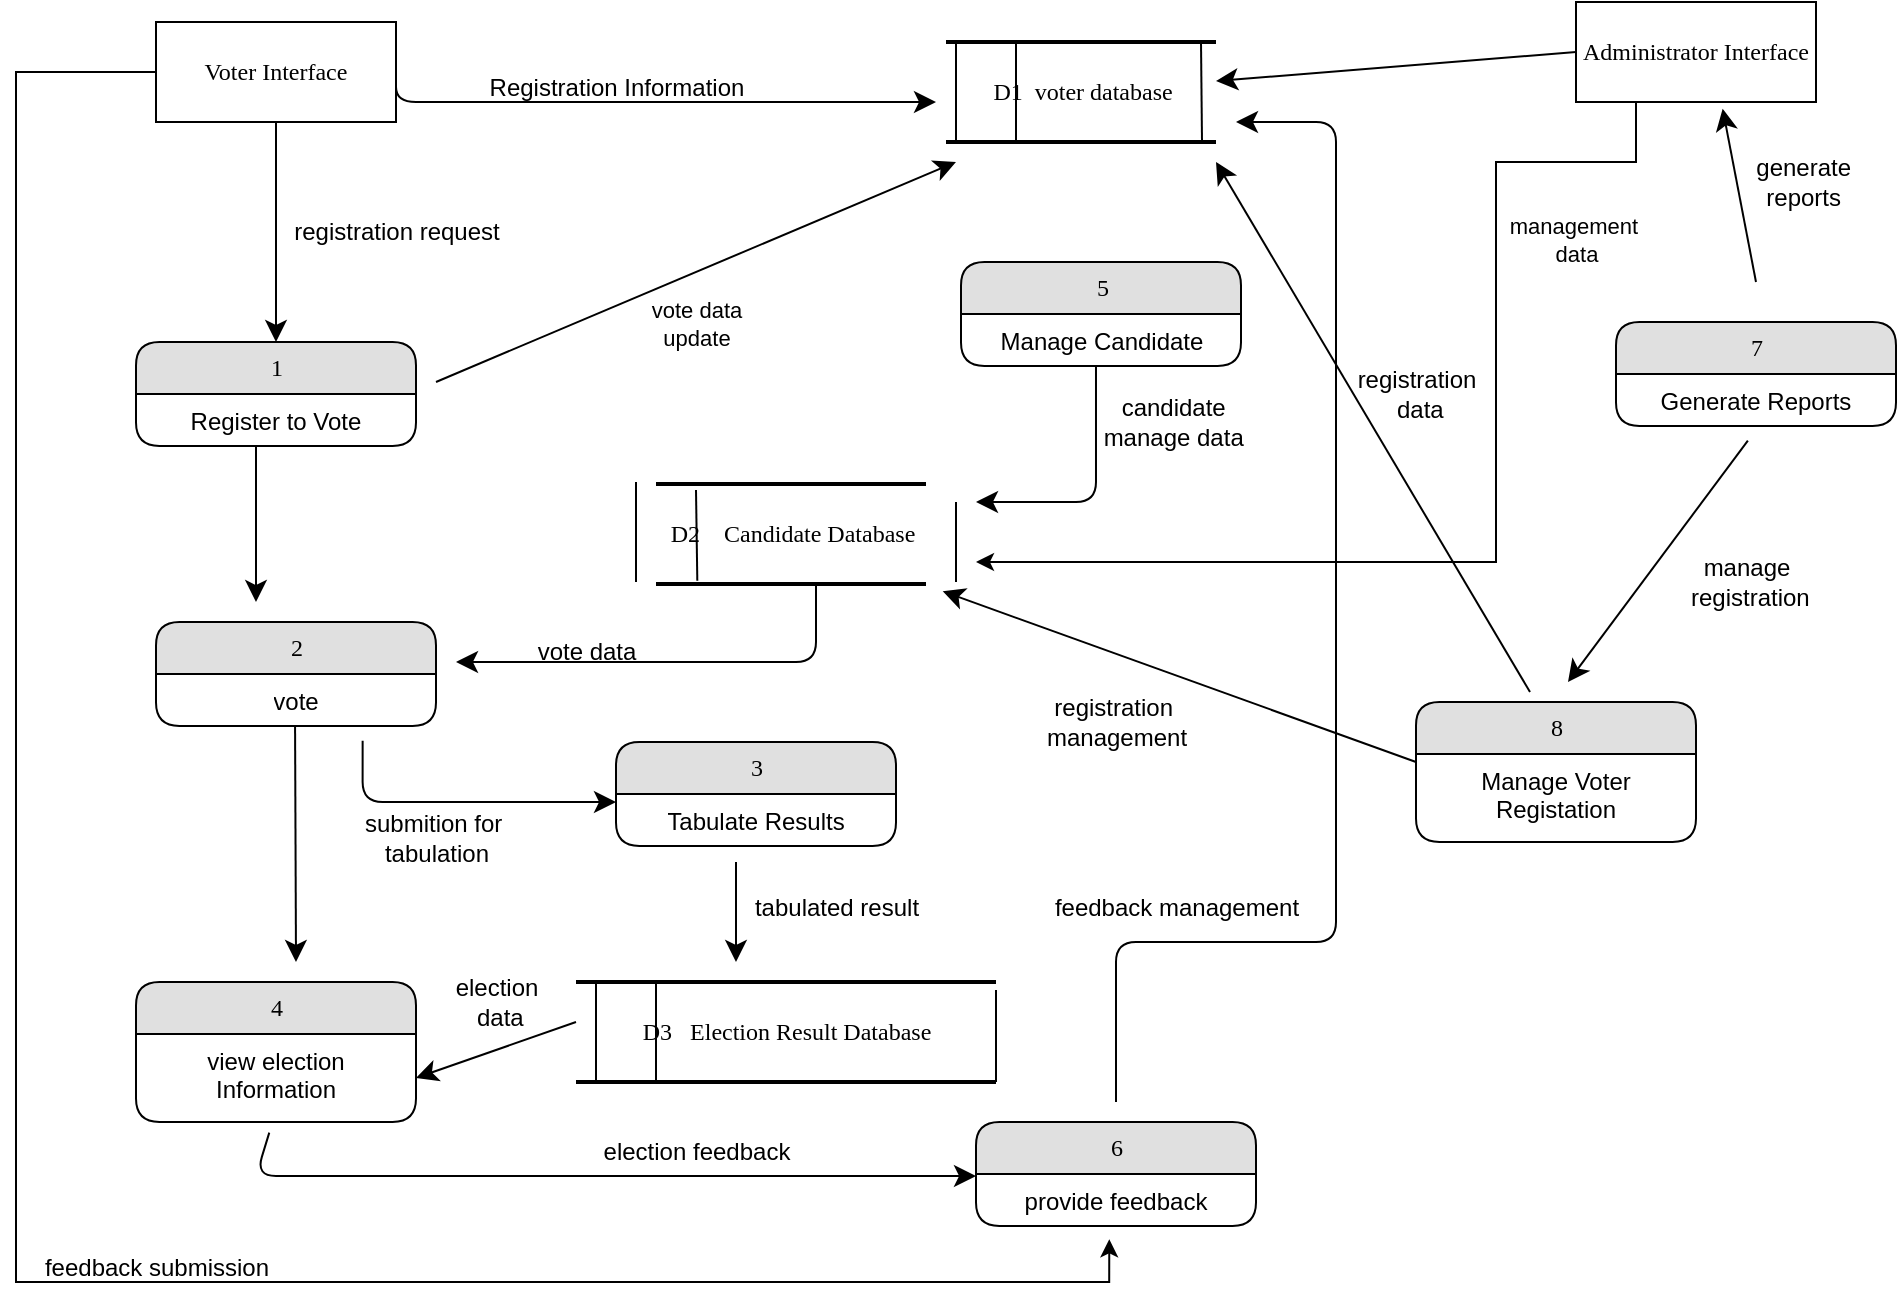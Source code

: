 <mxfile version="24.4.2" type="github">
  <diagram name="Page-1" id="52a04d89-c75d-2922-d76d-85b35f80e030">
    <mxGraphModel dx="1302" dy="940" grid="1" gridSize="10" guides="1" tooltips="1" connect="1" arrows="1" fold="1" page="1" pageScale="1" pageWidth="1100" pageHeight="850" background="none" math="0" shadow="0">
      <root>
        <mxCell id="0" />
        <mxCell id="1" parent="0" />
        <mxCell id="21ea969265ad0168-30" value="D1&amp;nbsp; voter database" style="html=1;rounded=0;shadow=0;comic=0;labelBackgroundColor=none;strokeWidth=2;fontFamily=Verdana;fontSize=12;align=center;shape=mxgraph.ios7ui.horLines;" parent="1" vertex="1">
          <mxGeometry x="475" y="30" width="135" height="50" as="geometry" />
        </mxCell>
        <mxCell id="2UmMn3ZnA122WLp2YLbe-1" style="edgeStyle=orthogonalEdgeStyle;rounded=0;orthogonalLoop=1;jettySize=auto;html=1;exitX=0.25;exitY=1;exitDx=0;exitDy=0;" edge="1" parent="1" source="17472293e6e8944d-29">
          <mxGeometry relative="1" as="geometry">
            <mxPoint x="490" y="290" as="targetPoint" />
            <mxPoint x="752.5" y="100" as="sourcePoint" />
            <Array as="points">
              <mxPoint x="820" y="90" />
              <mxPoint x="750" y="90" />
              <mxPoint x="750" y="290" />
            </Array>
          </mxGeometry>
        </mxCell>
        <mxCell id="2UmMn3ZnA122WLp2YLbe-20" value="management&amp;nbsp;&lt;div&gt;data&lt;/div&gt;" style="edgeLabel;html=1;align=center;verticalAlign=middle;resizable=0;points=[];" vertex="1" connectable="0" parent="2UmMn3ZnA122WLp2YLbe-1">
          <mxGeometry x="-0.467" y="4" relative="1" as="geometry">
            <mxPoint x="36" y="-10" as="offset" />
          </mxGeometry>
        </mxCell>
        <mxCell id="17472293e6e8944d-4" value="D2&amp;nbsp; &amp;nbsp; Candidate Database" style="html=1;rounded=0;shadow=0;comic=0;labelBackgroundColor=none;strokeWidth=2;fontFamily=Verdana;fontSize=12;align=center;shape=mxgraph.ios7ui.horLines;" parent="1" vertex="1">
          <mxGeometry x="330" y="251" width="135" height="50" as="geometry" />
        </mxCell>
        <mxCell id="17472293e6e8944d-29" value="Administrator Interface" style="whiteSpace=wrap;html=1;rounded=0;shadow=0;comic=0;labelBackgroundColor=none;strokeWidth=1;fontFamily=Verdana;fontSize=12;align=center;" parent="1" vertex="1">
          <mxGeometry x="790" y="10" width="120" height="50" as="geometry" />
        </mxCell>
        <mxCell id="1fdf3b25b50cf41e-27" style="edgeStyle=none;html=1;labelBackgroundColor=none;startFill=0;startSize=8;endFill=1;endSize=8;fontFamily=Verdana;fontSize=12;" parent="1" source="17472293e6e8944d-30" target="1fdf3b25b50cf41e-1" edge="1">
          <mxGeometry relative="1" as="geometry" />
        </mxCell>
        <mxCell id="17472293e6e8944d-30" value="Voter Interface" style="whiteSpace=wrap;html=1;rounded=0;shadow=0;comic=0;labelBackgroundColor=none;strokeWidth=1;fontFamily=Verdana;fontSize=12;align=center;" parent="1" vertex="1">
          <mxGeometry x="80" y="20" width="120" height="50" as="geometry" />
        </mxCell>
        <mxCell id="1fdf3b25b50cf41e-28" style="edgeStyle=none;html=1;labelBackgroundColor=none;startFill=0;startSize=8;endFill=1;endSize=8;fontFamily=Verdana;fontSize=12;exitX=0;exitY=0.5;exitDx=0;exitDy=0;" parent="1" source="17472293e6e8944d-29" target="21ea969265ad0168-30" edge="1">
          <mxGeometry relative="1" as="geometry">
            <mxPoint x="750" y="60" as="targetPoint" />
          </mxGeometry>
        </mxCell>
        <mxCell id="1fdf3b25b50cf41e-29" style="edgeStyle=none;html=1;labelBackgroundColor=none;startFill=0;startSize=8;endFill=1;endSize=8;fontFamily=Verdana;fontSize=12;" parent="1" edge="1">
          <mxGeometry relative="1" as="geometry">
            <mxPoint x="220" y="200" as="sourcePoint" />
            <mxPoint x="480" y="90" as="targetPoint" />
          </mxGeometry>
        </mxCell>
        <mxCell id="2UmMn3ZnA122WLp2YLbe-21" value="vote data&lt;div&gt;update&lt;/div&gt;" style="edgeLabel;html=1;align=center;verticalAlign=middle;resizable=0;points=[];" vertex="1" connectable="0" parent="1fdf3b25b50cf41e-29">
          <mxGeometry x="-0.082" y="-3" relative="1" as="geometry">
            <mxPoint x="9" y="18" as="offset" />
          </mxGeometry>
        </mxCell>
        <mxCell id="1fdf3b25b50cf41e-38" style="edgeStyle=orthogonalEdgeStyle;html=1;labelBackgroundColor=none;startFill=0;startSize=8;endFill=1;endSize=8;fontFamily=Verdana;fontSize=12;exitX=1;exitY=0.5;exitDx=0;exitDy=0;" parent="1" source="17472293e6e8944d-30" edge="1">
          <mxGeometry relative="1" as="geometry">
            <Array as="points">
              <mxPoint x="200" y="60" />
            </Array>
            <mxPoint x="340.0" y="110" as="sourcePoint" />
            <mxPoint x="470" y="60" as="targetPoint" />
          </mxGeometry>
        </mxCell>
        <mxCell id="1fdf3b25b50cf41e-1" value="1" style="swimlane;html=1;fontStyle=0;childLayout=stackLayout;horizontal=1;startSize=26;fillColor=#e0e0e0;horizontalStack=0;resizeParent=1;resizeLast=0;collapsible=1;marginBottom=0;swimlaneFillColor=#ffffff;align=center;rounded=1;shadow=0;comic=0;labelBackgroundColor=none;strokeWidth=1;fontFamily=Verdana;fontSize=12" parent="1" vertex="1">
          <mxGeometry x="70" y="180" width="140" height="52" as="geometry" />
        </mxCell>
        <mxCell id="1fdf3b25b50cf41e-2" value="Register to Vote" style="text;html=1;strokeColor=none;fillColor=none;spacingLeft=4;spacingRight=4;whiteSpace=wrap;overflow=hidden;rotatable=0;points=[[0,0.5],[1,0.5]];portConstraint=eastwest;align=center;" parent="1fdf3b25b50cf41e-1" vertex="1">
          <mxGeometry y="26" width="140" height="26" as="geometry" />
        </mxCell>
        <mxCell id="1fdf3b25b50cf41e-6" value="D3&amp;nbsp; &amp;nbsp;Election Result Database" style="html=1;rounded=0;shadow=0;comic=0;labelBackgroundColor=none;strokeWidth=2;fontFamily=Verdana;fontSize=12;align=center;shape=mxgraph.ios7ui.horLines;" parent="1" vertex="1">
          <mxGeometry x="290" y="500" width="210" height="50" as="geometry" />
        </mxCell>
        <mxCell id="1fdf3b25b50cf41e-35" style="edgeStyle=none;html=1;labelBackgroundColor=none;startFill=0;startSize=8;endFill=1;endSize=8;fontFamily=Verdana;fontSize=12;" parent="1" edge="1">
          <mxGeometry relative="1" as="geometry">
            <mxPoint x="490" y="260" as="targetPoint" />
            <mxPoint x="549.997" y="192.0" as="sourcePoint" />
            <Array as="points">
              <mxPoint x="550" y="260" />
            </Array>
          </mxGeometry>
        </mxCell>
        <mxCell id="1fdf3b25b50cf41e-39" style="edgeStyle=none;html=1;labelBackgroundColor=none;startFill=0;startSize=8;endFill=1;endSize=8;fontFamily=Verdana;fontSize=12;" parent="1" edge="1">
          <mxGeometry relative="1" as="geometry">
            <mxPoint x="149.535" y="372.0" as="sourcePoint" />
            <mxPoint x="150" y="490" as="targetPoint" />
          </mxGeometry>
        </mxCell>
        <mxCell id="1fdf3b25b50cf41e-7" value="5" style="swimlane;html=1;fontStyle=0;childLayout=stackLayout;horizontal=1;startSize=26;fillColor=#e0e0e0;horizontalStack=0;resizeParent=1;resizeLast=0;collapsible=1;marginBottom=0;swimlaneFillColor=#ffffff;align=center;rounded=1;shadow=0;comic=0;labelBackgroundColor=none;strokeWidth=1;fontFamily=Verdana;fontSize=12" parent="1" vertex="1">
          <mxGeometry x="482.5" y="140" width="140" height="52" as="geometry" />
        </mxCell>
        <mxCell id="1fdf3b25b50cf41e-8" value="Manage Candidate" style="text;html=1;strokeColor=none;fillColor=none;spacingLeft=4;spacingRight=4;whiteSpace=wrap;overflow=hidden;rotatable=0;points=[[0,0.5],[1,0.5]];portConstraint=eastwest;align=center;" parent="1fdf3b25b50cf41e-7" vertex="1">
          <mxGeometry y="26" width="140" height="26" as="geometry" />
        </mxCell>
        <mxCell id="1fdf3b25b50cf41e-9" value="2" style="swimlane;html=1;fontStyle=0;childLayout=stackLayout;horizontal=1;startSize=26;fillColor=#e0e0e0;horizontalStack=0;resizeParent=1;resizeLast=0;collapsible=1;marginBottom=0;swimlaneFillColor=#ffffff;align=center;rounded=1;shadow=0;comic=0;labelBackgroundColor=none;strokeWidth=1;fontFamily=Verdana;fontSize=12" parent="1" vertex="1">
          <mxGeometry x="80" y="320" width="140" height="52" as="geometry" />
        </mxCell>
        <mxCell id="1fdf3b25b50cf41e-10" value="vote" style="text;html=1;strokeColor=none;fillColor=none;spacingLeft=4;spacingRight=4;whiteSpace=wrap;overflow=hidden;rotatable=0;points=[[0,0.5],[1,0.5]];portConstraint=eastwest;align=center;" parent="1fdf3b25b50cf41e-9" vertex="1">
          <mxGeometry y="26" width="140" height="26" as="geometry" />
        </mxCell>
        <mxCell id="1fdf3b25b50cf41e-31" style="edgeStyle=orthogonalEdgeStyle;html=1;labelBackgroundColor=none;startFill=0;startSize=8;endFill=1;endSize=8;fontFamily=Verdana;fontSize=12;" parent="1" edge="1">
          <mxGeometry relative="1" as="geometry">
            <Array as="points">
              <mxPoint x="560" y="480" />
              <mxPoint x="670" y="480" />
              <mxPoint x="670" y="70" />
            </Array>
            <mxPoint x="560" y="560" as="sourcePoint" />
            <mxPoint x="620" y="70" as="targetPoint" />
          </mxGeometry>
        </mxCell>
        <mxCell id="1fdf3b25b50cf41e-11" value="7" style="swimlane;html=1;fontStyle=0;childLayout=stackLayout;horizontal=1;startSize=26;fillColor=#e0e0e0;horizontalStack=0;resizeParent=1;resizeLast=0;collapsible=1;marginBottom=0;swimlaneFillColor=#ffffff;align=center;rounded=1;shadow=0;comic=0;labelBackgroundColor=none;strokeWidth=1;fontFamily=Verdana;fontSize=12" parent="1" vertex="1">
          <mxGeometry x="810" y="170" width="140" height="52" as="geometry" />
        </mxCell>
        <mxCell id="1fdf3b25b50cf41e-12" value="Generate Reports" style="text;html=1;strokeColor=none;fillColor=none;spacingLeft=4;spacingRight=4;whiteSpace=wrap;overflow=hidden;rotatable=0;points=[[0,0.5],[1,0.5]];portConstraint=eastwest;align=center;" parent="1fdf3b25b50cf41e-11" vertex="1">
          <mxGeometry y="26" width="140" height="26" as="geometry" />
        </mxCell>
        <mxCell id="1fdf3b25b50cf41e-43" style="edgeStyle=none;html=1;labelBackgroundColor=none;startFill=0;startSize=8;endFill=1;endSize=8;fontFamily=Verdana;fontSize=12;" parent="1" edge="1">
          <mxGeometry relative="1" as="geometry">
            <mxPoint x="130.003" y="232" as="sourcePoint" />
            <mxPoint x="130" y="310" as="targetPoint" />
          </mxGeometry>
        </mxCell>
        <mxCell id="1fdf3b25b50cf41e-13" value="3" style="swimlane;html=1;fontStyle=0;childLayout=stackLayout;horizontal=1;startSize=26;fillColor=#e0e0e0;horizontalStack=0;resizeParent=1;resizeLast=0;collapsible=1;marginBottom=0;swimlaneFillColor=#ffffff;align=center;rounded=1;shadow=0;comic=0;labelBackgroundColor=none;strokeWidth=1;fontFamily=Verdana;fontSize=12" parent="1" vertex="1">
          <mxGeometry x="310" y="380" width="140" height="52" as="geometry" />
        </mxCell>
        <mxCell id="2UmMn3ZnA122WLp2YLbe-14" value="" style="endArrow=none;html=1;rounded=0;" edge="1" parent="1fdf3b25b50cf41e-13">
          <mxGeometry width="50" height="50" relative="1" as="geometry">
            <mxPoint x="10" y="-80" as="sourcePoint" />
            <mxPoint x="10" y="-130" as="targetPoint" />
          </mxGeometry>
        </mxCell>
        <mxCell id="2UmMn3ZnA122WLp2YLbe-11" value="" style="endArrow=none;html=1;rounded=0;exitX=0.153;exitY=0.967;exitDx=0;exitDy=0;exitPerimeter=0;" edge="1" parent="1fdf3b25b50cf41e-13" source="17472293e6e8944d-4">
          <mxGeometry width="50" height="50" relative="1" as="geometry">
            <mxPoint x="70" y="84" as="sourcePoint" />
            <mxPoint x="40" y="-126" as="targetPoint" />
          </mxGeometry>
        </mxCell>
        <mxCell id="1fdf3b25b50cf41e-14" value="Tabulate Results" style="text;html=1;strokeColor=none;fillColor=none;spacingLeft=4;spacingRight=4;whiteSpace=wrap;overflow=hidden;rotatable=0;points=[[0,0.5],[1,0.5]];portConstraint=eastwest;align=center;" parent="1fdf3b25b50cf41e-13" vertex="1">
          <mxGeometry y="26" width="140" height="26" as="geometry" />
        </mxCell>
        <mxCell id="1fdf3b25b50cf41e-46" style="edgeStyle=orthogonalEdgeStyle;html=1;labelBackgroundColor=none;startFill=0;startSize=8;endFill=1;endSize=8;fontFamily=Verdana;fontSize=12;exitX=0.738;exitY=1.282;exitDx=0;exitDy=0;exitPerimeter=0;" parent="1" source="1fdf3b25b50cf41e-10" edge="1">
          <mxGeometry relative="1" as="geometry">
            <Array as="points">
              <mxPoint x="183" y="410" />
            </Array>
            <mxPoint x="-40" y="410" as="sourcePoint" />
            <mxPoint x="310" y="410" as="targetPoint" />
          </mxGeometry>
        </mxCell>
        <mxCell id="1fdf3b25b50cf41e-42" style="edgeStyle=none;html=1;labelBackgroundColor=none;startFill=0;startSize=8;endFill=1;endSize=8;fontFamily=Verdana;fontSize=12;entryX=0.611;entryY=1.067;entryDx=0;entryDy=0;entryPerimeter=0;" parent="1" target="17472293e6e8944d-29" edge="1">
          <mxGeometry relative="1" as="geometry">
            <mxPoint x="880" y="150" as="sourcePoint" />
            <mxPoint x="879.171" y="20" as="targetPoint" />
            <Array as="points" />
          </mxGeometry>
        </mxCell>
        <mxCell id="1fdf3b25b50cf41e-17" value="4" style="swimlane;html=1;fontStyle=0;childLayout=stackLayout;horizontal=1;startSize=26;fillColor=#e0e0e0;horizontalStack=0;resizeParent=1;resizeLast=0;collapsible=1;marginBottom=0;swimlaneFillColor=#ffffff;align=center;rounded=1;shadow=0;comic=0;labelBackgroundColor=none;strokeWidth=1;fontFamily=Verdana;fontSize=12" parent="1" vertex="1">
          <mxGeometry x="70" y="500" width="140" height="70" as="geometry" />
        </mxCell>
        <mxCell id="1fdf3b25b50cf41e-18" value="view election Information" style="text;html=1;strokeColor=none;fillColor=none;spacingLeft=4;spacingRight=4;whiteSpace=wrap;overflow=hidden;rotatable=0;points=[[0,0.5],[1,0.5]];portConstraint=eastwest;align=center;" parent="1fdf3b25b50cf41e-17" vertex="1">
          <mxGeometry y="26" width="140" height="44" as="geometry" />
        </mxCell>
        <mxCell id="1fdf3b25b50cf41e-44" style="edgeStyle=none;html=1;labelBackgroundColor=none;startFill=0;startSize=8;endFill=1;endSize=8;fontFamily=Verdana;fontSize=12;" parent="1" edge="1">
          <mxGeometry relative="1" as="geometry">
            <mxPoint x="370" y="440.004" as="sourcePoint" />
            <mxPoint x="370" y="490" as="targetPoint" />
          </mxGeometry>
        </mxCell>
        <mxCell id="1fdf3b25b50cf41e-48" style="edgeStyle=none;html=1;labelBackgroundColor=none;startFill=0;startSize=8;endFill=1;endSize=8;fontFamily=Verdana;fontSize=12;entryX=1;entryY=0.5;entryDx=0;entryDy=0;" parent="1" target="1fdf3b25b50cf41e-18" edge="1">
          <mxGeometry relative="1" as="geometry">
            <mxPoint x="290" y="520" as="sourcePoint" />
            <mxPoint x="210" y="603.64" as="targetPoint" />
            <Array as="points" />
          </mxGeometry>
        </mxCell>
        <mxCell id="1fdf3b25b50cf41e-19" value="6" style="swimlane;html=1;fontStyle=0;childLayout=stackLayout;horizontal=1;startSize=26;fillColor=#e0e0e0;horizontalStack=0;resizeParent=1;resizeLast=0;collapsible=1;marginBottom=0;swimlaneFillColor=#ffffff;align=center;rounded=1;shadow=0;comic=0;labelBackgroundColor=none;strokeWidth=1;fontFamily=Verdana;fontSize=12" parent="1" vertex="1">
          <mxGeometry x="490" y="570" width="140" height="52" as="geometry" />
        </mxCell>
        <mxCell id="1fdf3b25b50cf41e-20" value="provide feedback" style="text;html=1;strokeColor=none;fillColor=none;spacingLeft=4;spacingRight=4;whiteSpace=wrap;overflow=hidden;rotatable=0;points=[[0,0.5],[1,0.5]];portConstraint=eastwest;align=center;" parent="1fdf3b25b50cf41e-19" vertex="1">
          <mxGeometry y="26" width="140" height="26" as="geometry" />
        </mxCell>
        <mxCell id="2UmMn3ZnA122WLp2YLbe-12" value="" style="endArrow=none;html=1;rounded=0;" edge="1" parent="1fdf3b25b50cf41e-19">
          <mxGeometry width="50" height="50" relative="1" as="geometry">
            <mxPoint x="10" y="-20" as="sourcePoint" />
            <mxPoint x="10" y="-66" as="targetPoint" />
          </mxGeometry>
        </mxCell>
        <mxCell id="1fdf3b25b50cf41e-45" style="edgeStyle=none;html=1;labelBackgroundColor=none;startFill=0;startSize=8;endFill=1;endSize=8;fontFamily=Verdana;fontSize=12;exitX=0.476;exitY=1.121;exitDx=0;exitDy=0;exitPerimeter=0;" parent="1" source="1fdf3b25b50cf41e-18" edge="1">
          <mxGeometry relative="1" as="geometry">
            <mxPoint x="140.7" y="595.008" as="sourcePoint" />
            <mxPoint x="490" y="596.996" as="targetPoint" />
            <Array as="points">
              <mxPoint x="130" y="597" />
            </Array>
          </mxGeometry>
        </mxCell>
        <mxCell id="1fdf3b25b50cf41e-21" value="8" style="swimlane;html=1;fontStyle=0;childLayout=stackLayout;horizontal=1;startSize=26;fillColor=#e0e0e0;horizontalStack=0;resizeParent=1;resizeLast=0;collapsible=1;marginBottom=0;swimlaneFillColor=#ffffff;align=center;rounded=1;shadow=0;comic=0;labelBackgroundColor=none;strokeWidth=1;fontFamily=Verdana;fontSize=12" parent="1" vertex="1">
          <mxGeometry x="710" y="360" width="140" height="70" as="geometry" />
        </mxCell>
        <mxCell id="1fdf3b25b50cf41e-22" value="Manage Voter Registation" style="text;html=1;strokeColor=none;fillColor=none;spacingLeft=4;spacingRight=4;whiteSpace=wrap;overflow=hidden;rotatable=0;points=[[0,0.5],[1,0.5]];portConstraint=eastwest;align=center;" parent="1fdf3b25b50cf41e-21" vertex="1">
          <mxGeometry y="26" width="140" height="44" as="geometry" />
        </mxCell>
        <mxCell id="1fdf3b25b50cf41e-36" style="edgeStyle=none;html=1;labelBackgroundColor=none;startFill=0;startSize=8;endFill=1;endSize=8;fontFamily=Verdana;fontSize=12;" parent="1" edge="1">
          <mxGeometry relative="1" as="geometry">
            <mxPoint x="410.001" y="300.997" as="sourcePoint" />
            <mxPoint x="230" y="340" as="targetPoint" />
            <Array as="points">
              <mxPoint x="410" y="340" />
            </Array>
          </mxGeometry>
        </mxCell>
        <mxCell id="1fdf3b25b50cf41e-37" style="edgeStyle=none;html=1;labelBackgroundColor=none;startFill=0;startSize=8;endFill=1;endSize=8;fontFamily=Verdana;fontSize=12;exitX=0.471;exitY=1.282;exitDx=0;exitDy=0;exitPerimeter=0;" parent="1" source="1fdf3b25b50cf41e-12" edge="1">
          <mxGeometry relative="1" as="geometry">
            <mxPoint x="791.925" y="320.0" as="sourcePoint" />
            <mxPoint x="786" y="350" as="targetPoint" />
          </mxGeometry>
        </mxCell>
        <mxCell id="2UmMn3ZnA122WLp2YLbe-2" style="edgeStyle=orthogonalEdgeStyle;rounded=0;orthogonalLoop=1;jettySize=auto;html=1;exitX=0;exitY=0.5;exitDx=0;exitDy=0;entryX=0.476;entryY=1.256;entryDx=0;entryDy=0;entryPerimeter=0;" edge="1" parent="1" source="17472293e6e8944d-30" target="1fdf3b25b50cf41e-20">
          <mxGeometry relative="1" as="geometry">
            <mxPoint x="560" y="650" as="targetPoint" />
            <mxPoint x="40" y="81" as="sourcePoint" />
            <Array as="points">
              <mxPoint x="10" y="45" />
              <mxPoint x="10" y="650" />
              <mxPoint x="557" y="650" />
            </Array>
          </mxGeometry>
        </mxCell>
        <mxCell id="2UmMn3ZnA122WLp2YLbe-4" style="edgeStyle=none;html=1;labelBackgroundColor=none;startFill=0;startSize=8;endFill=1;endSize=8;fontFamily=Verdana;fontSize=12;exitX=0.471;exitY=1.282;exitDx=0;exitDy=0;exitPerimeter=0;entryX=1.062;entryY=1.073;entryDx=0;entryDy=0;entryPerimeter=0;" edge="1" parent="1" target="17472293e6e8944d-4">
          <mxGeometry relative="1" as="geometry">
            <mxPoint x="710" y="390" as="sourcePoint" />
            <mxPoint x="620" y="511" as="targetPoint" />
          </mxGeometry>
        </mxCell>
        <mxCell id="2UmMn3ZnA122WLp2YLbe-5" style="edgeStyle=none;html=1;labelBackgroundColor=none;startFill=0;startSize=8;endFill=1;endSize=8;fontFamily=Verdana;fontSize=12;exitX=0.471;exitY=1.282;exitDx=0;exitDy=0;exitPerimeter=0;" edge="1" parent="1">
          <mxGeometry relative="1" as="geometry">
            <mxPoint x="767" y="355" as="sourcePoint" />
            <mxPoint x="610" y="90" as="targetPoint" />
          </mxGeometry>
        </mxCell>
        <mxCell id="2UmMn3ZnA122WLp2YLbe-6" value="" style="endArrow=none;html=1;rounded=0;" edge="1" parent="1">
          <mxGeometry width="50" height="50" relative="1" as="geometry">
            <mxPoint x="330" y="550" as="sourcePoint" />
            <mxPoint x="330" y="500" as="targetPoint" />
          </mxGeometry>
        </mxCell>
        <mxCell id="2UmMn3ZnA122WLp2YLbe-9" value="" style="endArrow=none;html=1;rounded=0;" edge="1" parent="1">
          <mxGeometry width="50" height="50" relative="1" as="geometry">
            <mxPoint x="510" y="80" as="sourcePoint" />
            <mxPoint x="510" y="30" as="targetPoint" />
          </mxGeometry>
        </mxCell>
        <mxCell id="2UmMn3ZnA122WLp2YLbe-10" value="" style="endArrow=none;html=1;rounded=0;exitX=0.037;exitY=1;exitDx=0;exitDy=0;exitPerimeter=0;" edge="1" parent="1" source="21ea969265ad0168-30">
          <mxGeometry width="50" height="50" relative="1" as="geometry">
            <mxPoint x="500" y="240" as="sourcePoint" />
            <mxPoint x="480" y="30" as="targetPoint" />
          </mxGeometry>
        </mxCell>
        <mxCell id="2UmMn3ZnA122WLp2YLbe-13" value="" style="endArrow=none;html=1;rounded=0;" edge="1" parent="1">
          <mxGeometry width="50" height="50" relative="1" as="geometry">
            <mxPoint x="603" y="80" as="sourcePoint" />
            <mxPoint x="602.5" y="30" as="targetPoint" />
          </mxGeometry>
        </mxCell>
        <mxCell id="2UmMn3ZnA122WLp2YLbe-15" value="" style="endArrow=none;html=1;rounded=0;" edge="1" parent="1">
          <mxGeometry width="50" height="50" relative="1" as="geometry">
            <mxPoint x="480" y="300" as="sourcePoint" />
            <mxPoint x="480" y="260" as="targetPoint" />
          </mxGeometry>
        </mxCell>
        <mxCell id="2UmMn3ZnA122WLp2YLbe-16" value="" style="endArrow=none;html=1;rounded=0;" edge="1" parent="1">
          <mxGeometry width="50" height="50" relative="1" as="geometry">
            <mxPoint x="300" y="550" as="sourcePoint" />
            <mxPoint x="300" y="500" as="targetPoint" />
          </mxGeometry>
        </mxCell>
        <mxCell id="2UmMn3ZnA122WLp2YLbe-17" value="Registration Information" style="text;html=1;align=center;verticalAlign=middle;resizable=0;points=[];autosize=1;strokeColor=none;fillColor=none;" vertex="1" parent="1">
          <mxGeometry x="235" y="38" width="150" height="30" as="geometry" />
        </mxCell>
        <mxCell id="2UmMn3ZnA122WLp2YLbe-18" value="registration request" style="text;html=1;align=center;verticalAlign=middle;resizable=0;points=[];autosize=1;strokeColor=none;fillColor=none;" vertex="1" parent="1">
          <mxGeometry x="135" y="110" width="130" height="30" as="geometry" />
        </mxCell>
        <mxCell id="2UmMn3ZnA122WLp2YLbe-19" value="feedback submission" style="text;html=1;align=center;verticalAlign=middle;resizable=0;points=[];autosize=1;strokeColor=none;fillColor=none;" vertex="1" parent="1">
          <mxGeometry x="10" y="628" width="140" height="30" as="geometry" />
        </mxCell>
        <mxCell id="2UmMn3ZnA122WLp2YLbe-22" value="tabulated result" style="text;html=1;align=center;verticalAlign=middle;resizable=0;points=[];autosize=1;strokeColor=none;fillColor=none;" vertex="1" parent="1">
          <mxGeometry x="365" y="448" width="110" height="30" as="geometry" />
        </mxCell>
        <mxCell id="2UmMn3ZnA122WLp2YLbe-23" value="generate&amp;nbsp;&lt;div&gt;reports&amp;nbsp;&lt;/div&gt;" style="text;html=1;align=center;verticalAlign=middle;resizable=0;points=[];autosize=1;strokeColor=none;fillColor=none;" vertex="1" parent="1">
          <mxGeometry x="870" y="80" width="70" height="40" as="geometry" />
        </mxCell>
        <mxCell id="2UmMn3ZnA122WLp2YLbe-24" value="registration&amp;nbsp;&lt;div&gt;management&lt;/div&gt;" style="text;html=1;align=center;verticalAlign=middle;resizable=0;points=[];autosize=1;strokeColor=none;fillColor=none;" vertex="1" parent="1">
          <mxGeometry x="515" y="350" width="90" height="40" as="geometry" />
        </mxCell>
        <mxCell id="2UmMn3ZnA122WLp2YLbe-25" value="election feedback" style="text;html=1;align=center;verticalAlign=middle;resizable=0;points=[];autosize=1;strokeColor=none;fillColor=none;" vertex="1" parent="1">
          <mxGeometry x="290" y="570" width="120" height="30" as="geometry" />
        </mxCell>
        <mxCell id="2UmMn3ZnA122WLp2YLbe-26" value="submition for&amp;nbsp;&lt;div&gt;tabulation&lt;/div&gt;" style="text;html=1;align=center;verticalAlign=middle;resizable=0;points=[];autosize=1;strokeColor=none;fillColor=none;" vertex="1" parent="1">
          <mxGeometry x="170" y="408" width="100" height="40" as="geometry" />
        </mxCell>
        <mxCell id="2UmMn3ZnA122WLp2YLbe-27" value="candidate&amp;nbsp;&lt;div&gt;manage data&amp;nbsp;&lt;/div&gt;" style="text;html=1;align=center;verticalAlign=middle;resizable=0;points=[];autosize=1;strokeColor=none;fillColor=none;" vertex="1" parent="1">
          <mxGeometry x="540" y="200" width="100" height="40" as="geometry" />
        </mxCell>
        <mxCell id="2UmMn3ZnA122WLp2YLbe-28" value="vote data" style="text;html=1;align=center;verticalAlign=middle;resizable=0;points=[];autosize=1;strokeColor=none;fillColor=none;" vertex="1" parent="1">
          <mxGeometry x="260" y="320" width="70" height="30" as="geometry" />
        </mxCell>
        <mxCell id="2UmMn3ZnA122WLp2YLbe-29" value="feedback management" style="text;html=1;align=center;verticalAlign=middle;resizable=0;points=[];autosize=1;strokeColor=none;fillColor=none;" vertex="1" parent="1">
          <mxGeometry x="515" y="448" width="150" height="30" as="geometry" />
        </mxCell>
        <mxCell id="2UmMn3ZnA122WLp2YLbe-30" value="manage&lt;div&gt;&amp;nbsp;registration&lt;/div&gt;" style="text;html=1;align=center;verticalAlign=middle;resizable=0;points=[];autosize=1;strokeColor=none;fillColor=none;" vertex="1" parent="1">
          <mxGeometry x="830" y="280" width="90" height="40" as="geometry" />
        </mxCell>
        <mxCell id="2UmMn3ZnA122WLp2YLbe-31" value="registration&lt;div&gt;&amp;nbsp;data&lt;/div&gt;" style="text;html=1;align=center;verticalAlign=middle;resizable=0;points=[];autosize=1;strokeColor=none;fillColor=none;" vertex="1" parent="1">
          <mxGeometry x="670" y="186" width="80" height="40" as="geometry" />
        </mxCell>
        <mxCell id="2UmMn3ZnA122WLp2YLbe-32" value="election&lt;div&gt;&amp;nbsp;data&lt;/div&gt;" style="text;html=1;align=center;verticalAlign=middle;resizable=0;points=[];autosize=1;strokeColor=none;fillColor=none;" vertex="1" parent="1">
          <mxGeometry x="220" y="490" width="60" height="40" as="geometry" />
        </mxCell>
      </root>
    </mxGraphModel>
  </diagram>
</mxfile>
